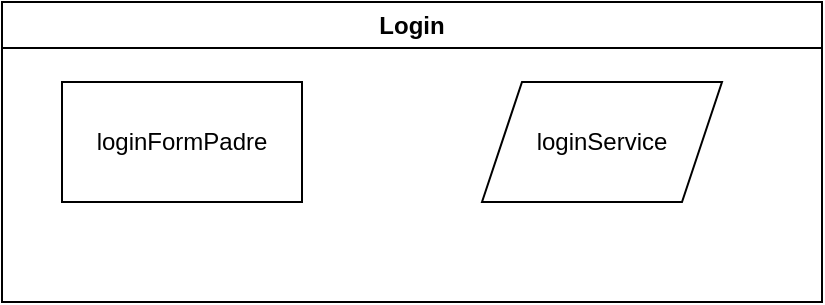 <mxfile version="22.0.4" type="github">
  <diagram name="Page-1" id="b5b7bab2-c9e2-2cf4-8b2a-24fd1a2a6d21">
    <mxGraphModel dx="1434" dy="796" grid="1" gridSize="10" guides="1" tooltips="1" connect="1" arrows="1" fold="1" page="1" pageScale="1" pageWidth="827" pageHeight="1169" background="none" math="0" shadow="0">
      <root>
        <mxCell id="0" />
        <mxCell id="1" parent="0" />
        <mxCell id="jG1OkBTigwfXRmsGS2w1-1" value="Login" style="swimlane;whiteSpace=wrap;html=1;" vertex="1" parent="1">
          <mxGeometry x="40" y="40" width="410" height="150" as="geometry" />
        </mxCell>
        <mxCell id="jG1OkBTigwfXRmsGS2w1-2" value="loginFormPadre" style="rounded=0;whiteSpace=wrap;html=1;" vertex="1" parent="jG1OkBTigwfXRmsGS2w1-1">
          <mxGeometry x="30" y="40" width="120" height="60" as="geometry" />
        </mxCell>
        <mxCell id="jG1OkBTigwfXRmsGS2w1-3" value="loginService" style="shape=parallelogram;perimeter=parallelogramPerimeter;whiteSpace=wrap;html=1;fixedSize=1;" vertex="1" parent="jG1OkBTigwfXRmsGS2w1-1">
          <mxGeometry x="240" y="40" width="120" height="60" as="geometry" />
        </mxCell>
      </root>
    </mxGraphModel>
  </diagram>
</mxfile>
